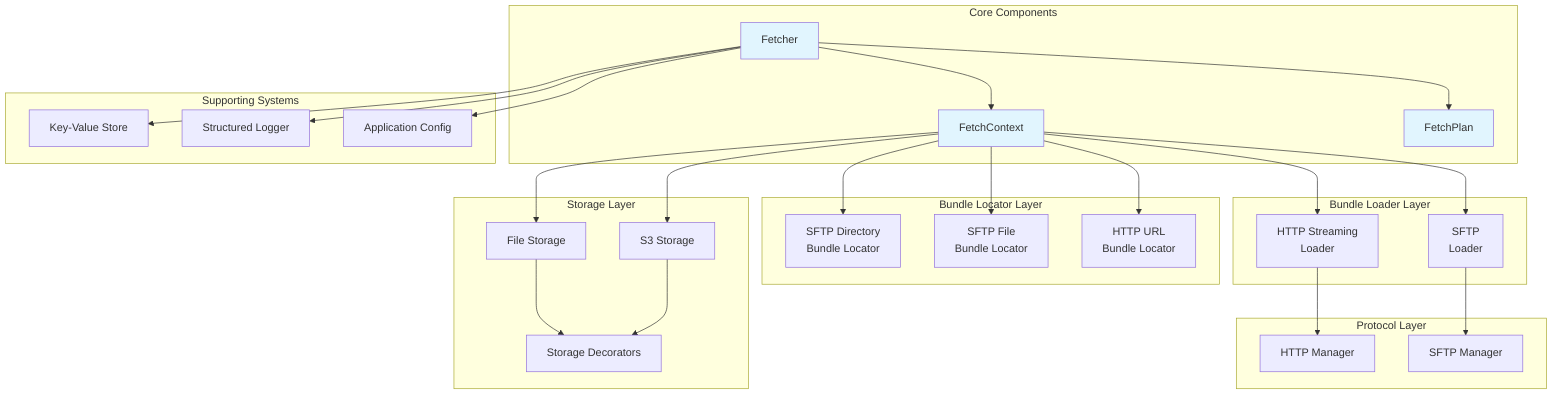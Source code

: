 graph TD
    subgraph "Core Components"
        Fetcher[Fetcher]
        Context[FetchContext]
        Plan[FetchPlan]
    end

    subgraph "Bundle Locator Layer"
        Provider1[SFTP Directory<br/>Bundle Locator]
        Provider2[SFTP File<br/>Bundle Locator]
        Provider3[HTTP URL<br/>Bundle Locator]
    end

    subgraph "Protocol Layer"
        HttpManager[HTTP Manager]
        SftpManager[SFTP Manager]
    end

    subgraph "Bundle Loader Layer"
        HttpLoader[HTTP Streaming<br/>Loader]
        SftpLoader[SFTP<br/>Loader]
    end

    subgraph "Storage Layer"
        FileStorage[File Storage]
        S3Storage[S3 Storage]
        Decorators[Storage Decorators]
    end

    subgraph "Supporting Systems"
        KVStore[Key-Value Store]
        Logger[Structured Logger]
        Config[Application Config]
    end

    %% Core relationships
    Fetcher --> Context
    Fetcher --> Plan
    Context --> Provider1
    Context --> Provider2
    Context --> Provider3
    Context --> HttpLoader
    Context --> SftpLoader
    Context --> FileStorage
    Context --> S3Storage

    %% Protocol relationships
    HttpLoader --> HttpManager
    SftpLoader --> SftpManager

    %% Storage relationships
    FileStorage --> Decorators
    S3Storage --> Decorators

    %% Supporting relationships
    Fetcher --> KVStore
    Fetcher --> Logger
    Fetcher --> Config

    style Fetcher fill:#e1f5fe
    style Context fill:#e1f5fe
    style Plan fill:#e1f5fe